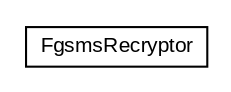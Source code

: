 #!/usr/local/bin/dot
#
# Class diagram 
# Generated by UMLGraph version R5_6-24-gf6e263 (http://www.umlgraph.org/)
#

digraph G {
	edge [fontname="arial",fontsize=10,labelfontname="arial",labelfontsize=10];
	node [fontname="arial",fontsize=10,shape=plaintext];
	nodesep=0.25;
	ranksep=0.5;
	// org.miloss.fgsms.recryptor.FgsmsRecryptor
	c83905 [label=<<table title="org.miloss.fgsms.recryptor.FgsmsRecryptor" border="0" cellborder="1" cellspacing="0" cellpadding="2" port="p" href="./FgsmsRecryptor.html">
		<tr><td><table border="0" cellspacing="0" cellpadding="1">
<tr><td align="center" balign="center"> FgsmsRecryptor </td></tr>
		</table></td></tr>
		</table>>, URL="./FgsmsRecryptor.html", fontname="arial", fontcolor="black", fontsize=10.0];
}

